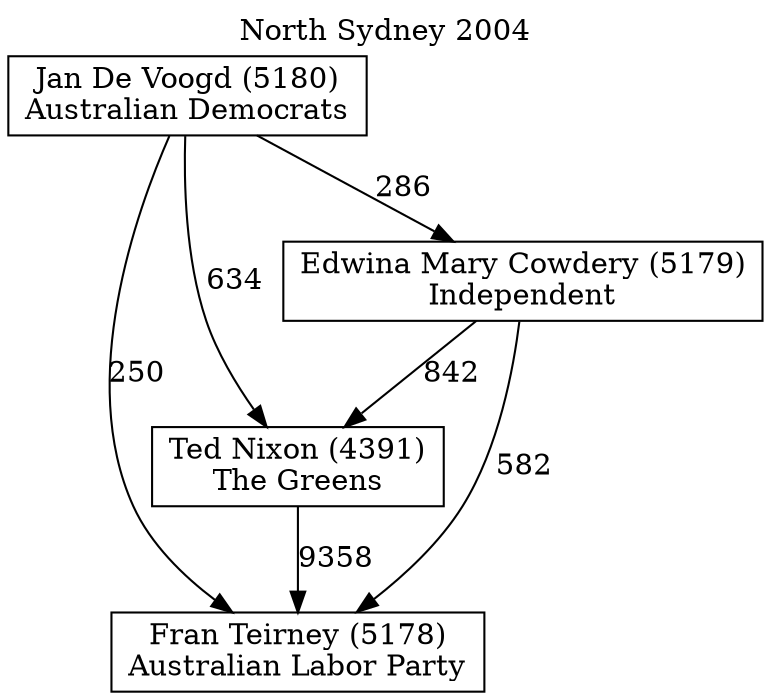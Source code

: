// House preference flow
digraph "Fran Teirney (5178)_North Sydney_2004" {
	graph [label="North Sydney 2004" labelloc=t mclimit=10]
	node [shape=box]
	"Fran Teirney (5178)" [label="Fran Teirney (5178)
Australian Labor Party"]
	"Ted Nixon (4391)" [label="Ted Nixon (4391)
The Greens"]
	"Edwina Mary Cowdery (5179)" [label="Edwina Mary Cowdery (5179)
Independent"]
	"Jan De Voogd (5180)" [label="Jan De Voogd (5180)
Australian Democrats"]
	"Ted Nixon (4391)" -> "Fran Teirney (5178)" [label=9358]
	"Edwina Mary Cowdery (5179)" -> "Ted Nixon (4391)" [label=842]
	"Jan De Voogd (5180)" -> "Edwina Mary Cowdery (5179)" [label=286]
	"Edwina Mary Cowdery (5179)" -> "Fran Teirney (5178)" [label=582]
	"Jan De Voogd (5180)" -> "Fran Teirney (5178)" [label=250]
	"Jan De Voogd (5180)" -> "Ted Nixon (4391)" [label=634]
}
